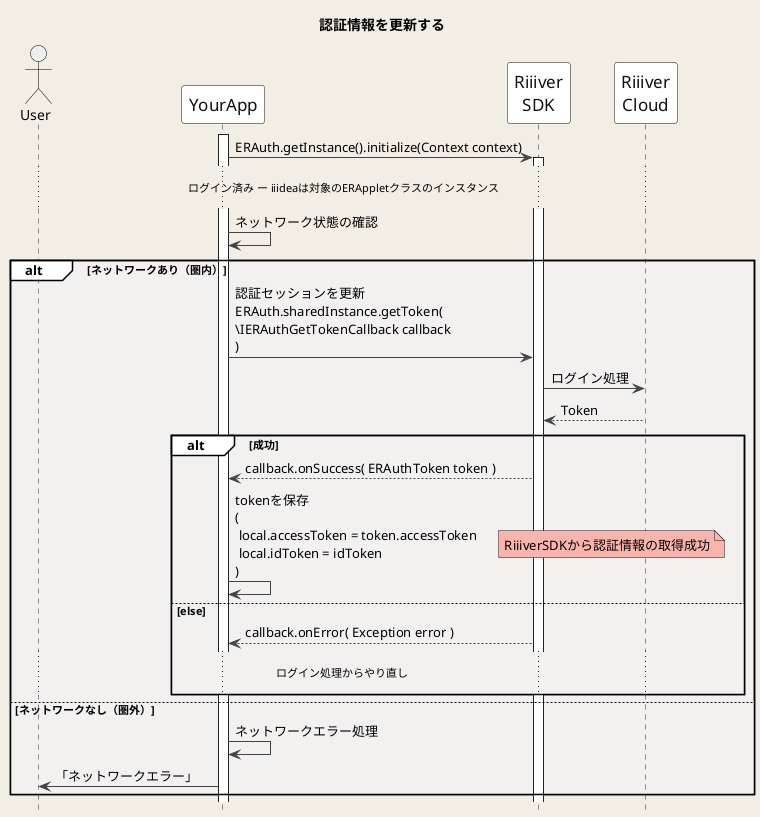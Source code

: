 @startuml
title 認証情報を更新する
hide footbox

skinparam DefaultFontName "Noto Sans JP, Helvetica, Arial, Liberation Sans"
skinparam BackgroundColor #F2EEE6
skinparam Shadowing false
skinparam NoteBackgroundColor #F9B5AD
skinparam NodeBorderColor #F26767

skinparam sequence {
ArrowColor #444444
ActorBorderColor Black
LifeLineBorderColor #222222
LifeLineBackgroundColor White
BoxBorderColor #FFFFFF
BoxBackgroundColor #F2fEf6
GroupBackgroundColor #FFFFFF
GroupBodyBackgroundColor #F3F0F0

ParticipantBorderColor #111111
ParticipantBackgroundColor White
ParticipantFontSize 17
ParticipantFontColor #111111
BoundaryBorderColor Gray
ActorBackgroundColor #eeeeee
ActorFontColor Black

}

actor User
participant YourApp as App
participant "Riiiver\nSDK" as ERSDK
participant "Riiiver\nCloud" as Riiiver

activate App

App -> ERSDK: ERAuth.getInstance().initialize(Context context)
activate ERSDK

... ログイン済み ー iiideaは対象のERAppletクラスのインスタンス...

App -> App: ネットワーク状態の確認
alt ネットワークあり（圏内）
    App -> ERSDK: 認証セッションを更新\nERAuth.sharedInstance.getToken(\n\IERAuthGetTokenCallback callback\n)
    ERSDK -> Riiiver: ログイン処理
    ERSDK <-- Riiiver: Token
    alt 成功
    App <-- ERSDK: callback.onSuccess( ERAuthToken token )
        App -> App: tokenを保存\n(\n local.accessToken = token.accessToken\n local.idToken = idToken\n)
        note right: RiiiverSDKから認証情報の取得成功
    else else
    App <-- ERSDK: callback.onError( Exception error )
        ... ログイン処理からやり直し ...
    end
else ネットワークなし（圏外）
    App -> App: ネットワークエラー処理
    User <- App: 「ネットワークエラー」　
end

@enduml

